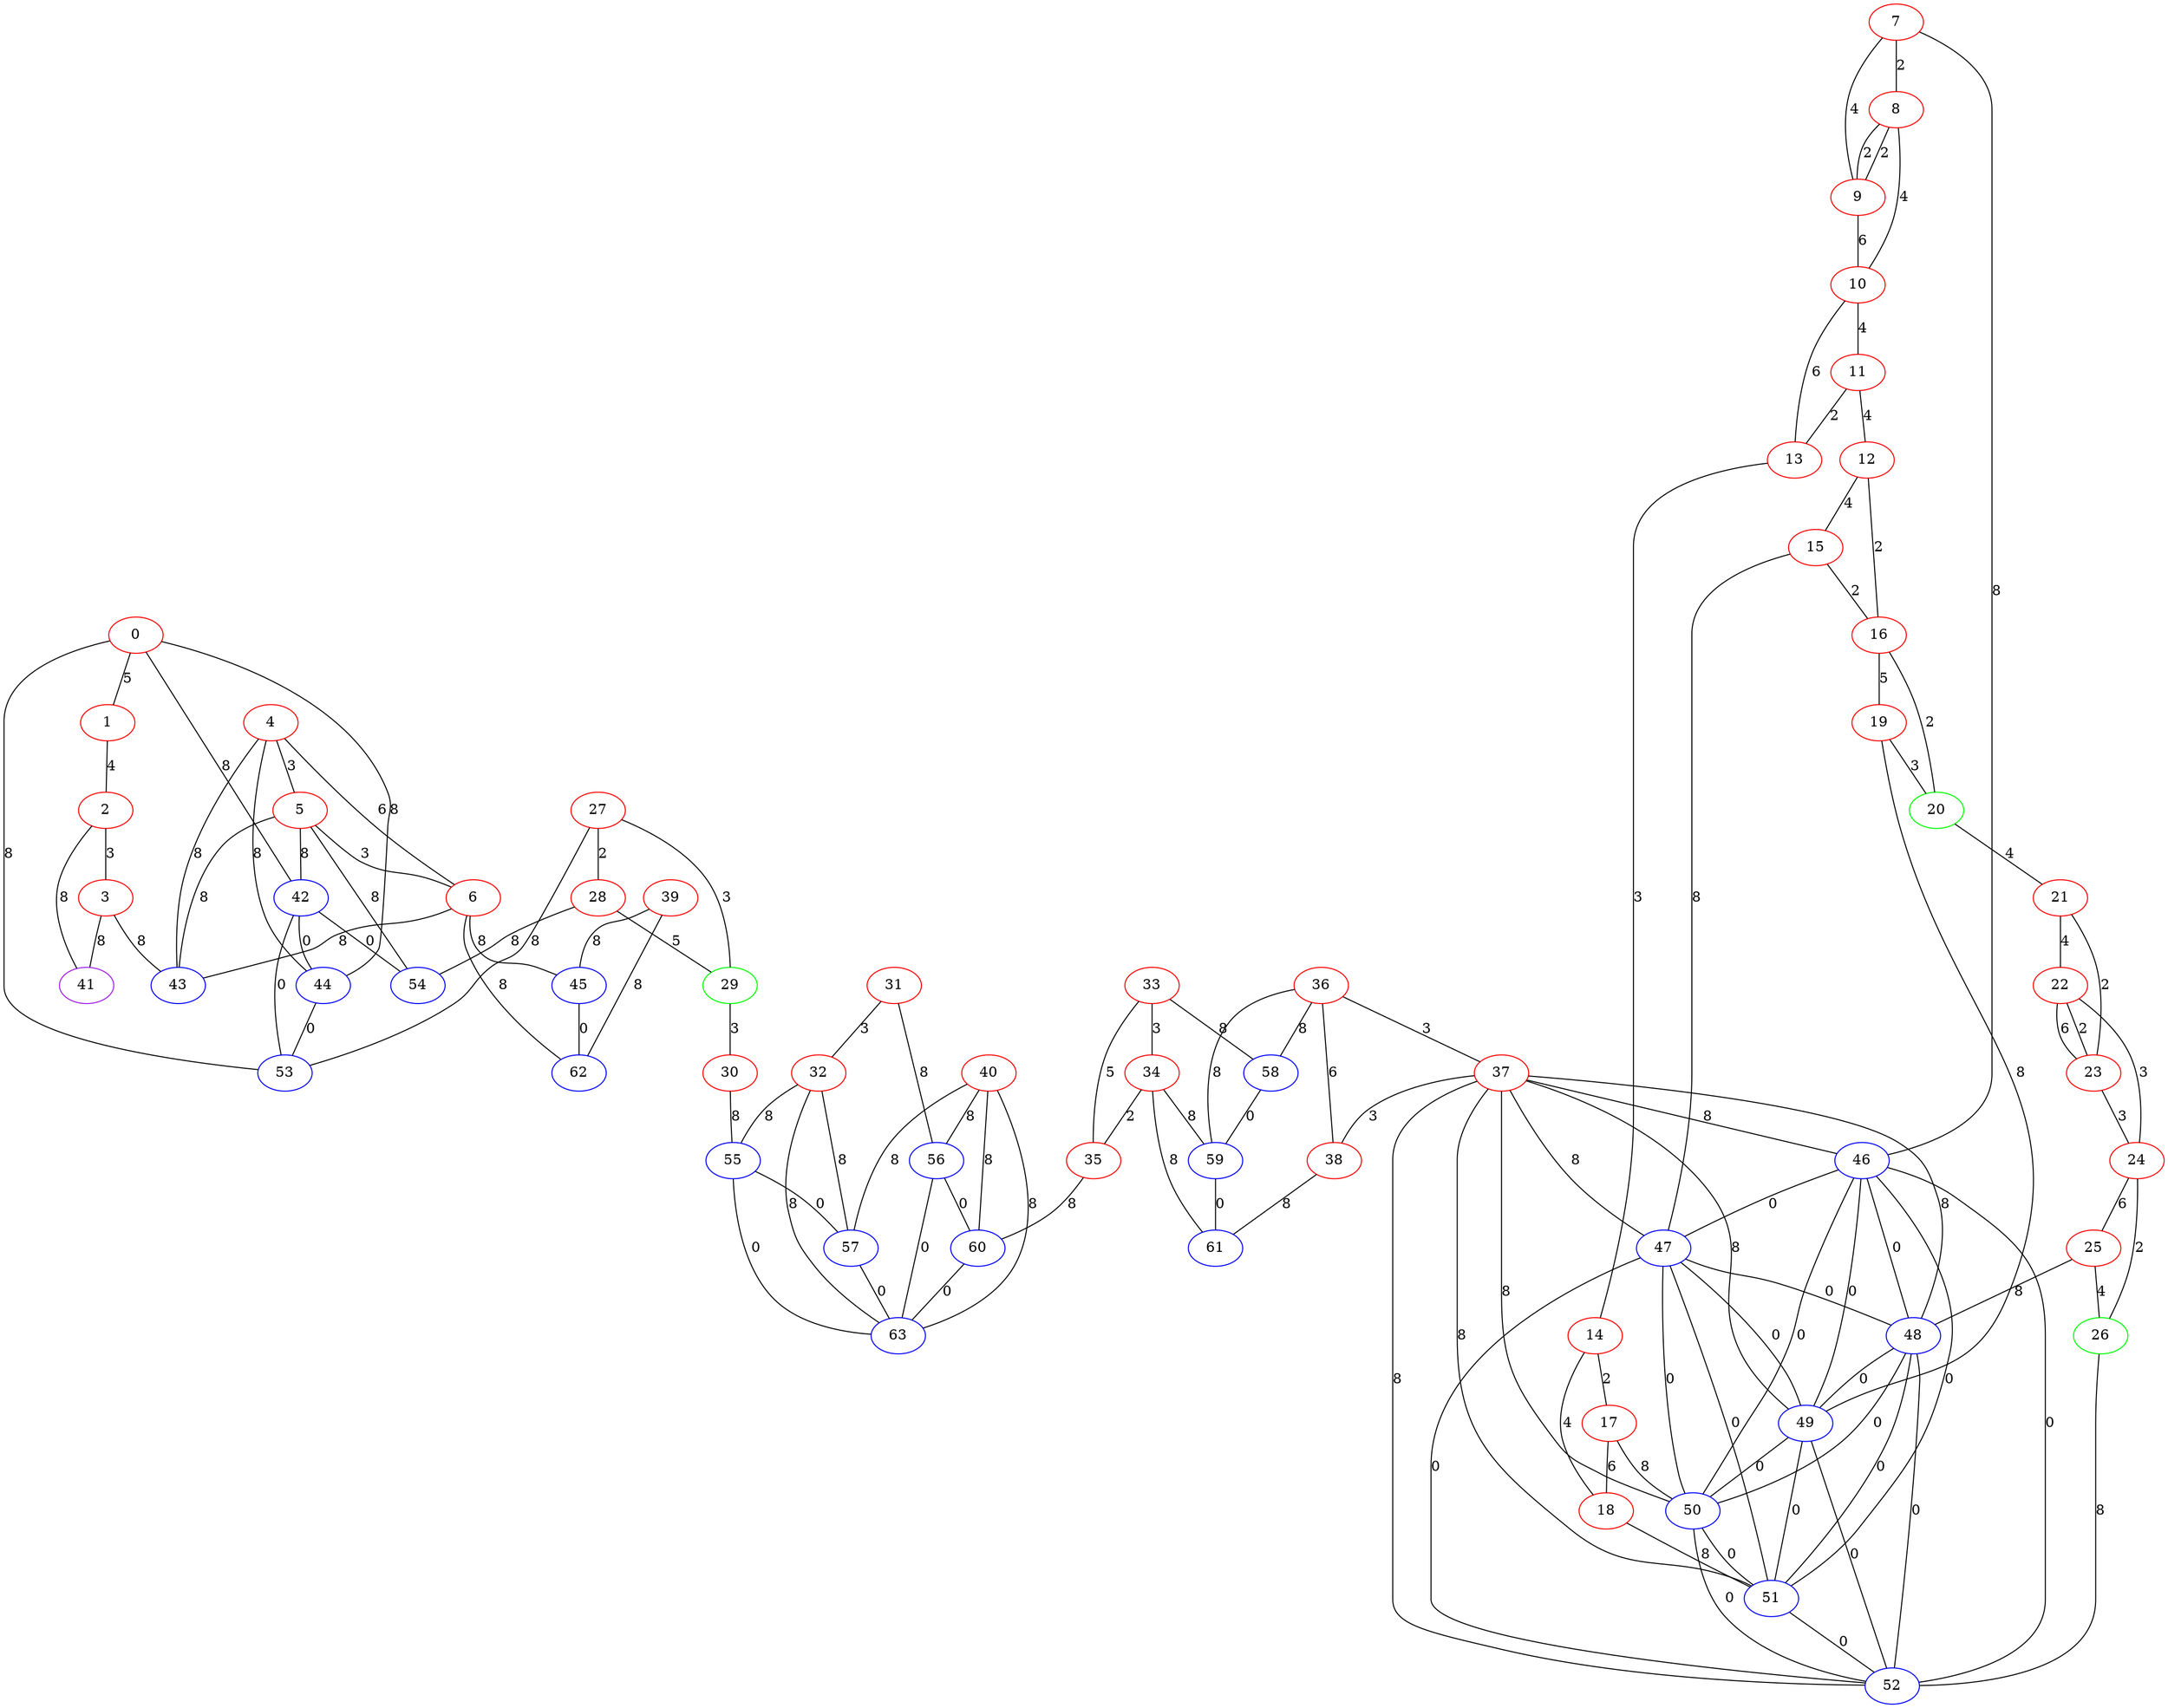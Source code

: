 graph "" {
0 [color=red, weight=1];
1 [color=red, weight=1];
2 [color=red, weight=1];
3 [color=red, weight=1];
4 [color=red, weight=1];
5 [color=red, weight=1];
6 [color=red, weight=1];
7 [color=red, weight=1];
8 [color=red, weight=1];
9 [color=red, weight=1];
10 [color=red, weight=1];
11 [color=red, weight=1];
12 [color=red, weight=1];
13 [color=red, weight=1];
14 [color=red, weight=1];
15 [color=red, weight=1];
16 [color=red, weight=1];
17 [color=red, weight=1];
18 [color=red, weight=1];
19 [color=red, weight=1];
20 [color=green, weight=2];
21 [color=red, weight=1];
22 [color=red, weight=1];
23 [color=red, weight=1];
24 [color=red, weight=1];
25 [color=red, weight=1];
26 [color=green, weight=2];
27 [color=red, weight=1];
28 [color=red, weight=1];
29 [color=green, weight=2];
30 [color=red, weight=1];
31 [color=red, weight=1];
32 [color=red, weight=1];
33 [color=red, weight=1];
34 [color=red, weight=1];
35 [color=red, weight=1];
36 [color=red, weight=1];
37 [color=red, weight=1];
38 [color=red, weight=1];
39 [color=red, weight=1];
40 [color=red, weight=1];
41 [color=purple, weight=4];
42 [color=blue, weight=3];
43 [color=blue, weight=3];
44 [color=blue, weight=3];
45 [color=blue, weight=3];
46 [color=blue, weight=3];
47 [color=blue, weight=3];
48 [color=blue, weight=3];
49 [color=blue, weight=3];
50 [color=blue, weight=3];
51 [color=blue, weight=3];
52 [color=blue, weight=3];
53 [color=blue, weight=3];
54 [color=blue, weight=3];
55 [color=blue, weight=3];
56 [color=blue, weight=3];
57 [color=blue, weight=3];
58 [color=blue, weight=3];
59 [color=blue, weight=3];
60 [color=blue, weight=3];
61 [color=blue, weight=3];
62 [color=blue, weight=3];
63 [color=blue, weight=3];
0 -- 1  [key=0, label=5];
0 -- 42  [key=0, label=8];
0 -- 44  [key=0, label=8];
0 -- 53  [key=0, label=8];
1 -- 2  [key=0, label=4];
2 -- 3  [key=0, label=3];
2 -- 41  [key=0, label=8];
3 -- 41  [key=0, label=8];
3 -- 43  [key=0, label=8];
4 -- 43  [key=0, label=8];
4 -- 44  [key=0, label=8];
4 -- 5  [key=0, label=3];
4 -- 6  [key=0, label=6];
5 -- 42  [key=0, label=8];
5 -- 43  [key=0, label=8];
5 -- 54  [key=0, label=8];
5 -- 6  [key=0, label=3];
6 -- 43  [key=0, label=8];
6 -- 62  [key=0, label=8];
6 -- 45  [key=0, label=8];
7 -- 8  [key=0, label=2];
7 -- 9  [key=0, label=4];
7 -- 46  [key=0, label=8];
8 -- 9  [key=0, label=2];
8 -- 9  [key=1, label=2];
8 -- 10  [key=0, label=4];
9 -- 10  [key=0, label=6];
10 -- 11  [key=0, label=4];
10 -- 13  [key=0, label=6];
11 -- 12  [key=0, label=4];
11 -- 13  [key=0, label=2];
12 -- 16  [key=0, label=2];
12 -- 15  [key=0, label=4];
13 -- 14  [key=0, label=3];
14 -- 17  [key=0, label=2];
14 -- 18  [key=0, label=4];
15 -- 16  [key=0, label=2];
15 -- 47  [key=0, label=8];
16 -- 19  [key=0, label=5];
16 -- 20  [key=0, label=2];
17 -- 18  [key=0, label=6];
17 -- 50  [key=0, label=8];
18 -- 51  [key=0, label=8];
19 -- 49  [key=0, label=8];
19 -- 20  [key=0, label=3];
20 -- 21  [key=0, label=4];
21 -- 22  [key=0, label=4];
21 -- 23  [key=0, label=2];
22 -- 24  [key=0, label=3];
22 -- 23  [key=0, label=2];
22 -- 23  [key=1, label=6];
23 -- 24  [key=0, label=3];
24 -- 25  [key=0, label=6];
24 -- 26  [key=0, label=2];
25 -- 48  [key=0, label=8];
25 -- 26  [key=0, label=4];
26 -- 52  [key=0, label=8];
27 -- 28  [key=0, label=2];
27 -- 29  [key=0, label=3];
27 -- 53  [key=0, label=8];
28 -- 29  [key=0, label=5];
28 -- 54  [key=0, label=8];
29 -- 30  [key=0, label=3];
30 -- 55  [key=0, label=8];
31 -- 32  [key=0, label=3];
31 -- 56  [key=0, label=8];
32 -- 57  [key=0, label=8];
32 -- 55  [key=0, label=8];
32 -- 63  [key=0, label=8];
33 -- 34  [key=0, label=3];
33 -- 35  [key=0, label=5];
33 -- 58  [key=0, label=8];
34 -- 35  [key=0, label=2];
34 -- 61  [key=0, label=8];
34 -- 59  [key=0, label=8];
35 -- 60  [key=0, label=8];
36 -- 58  [key=0, label=8];
36 -- 59  [key=0, label=8];
36 -- 37  [key=0, label=3];
36 -- 38  [key=0, label=6];
37 -- 38  [key=0, label=3];
37 -- 46  [key=0, label=8];
37 -- 47  [key=0, label=8];
37 -- 48  [key=0, label=8];
37 -- 49  [key=0, label=8];
37 -- 50  [key=0, label=8];
37 -- 51  [key=0, label=8];
37 -- 52  [key=0, label=8];
38 -- 61  [key=0, label=8];
39 -- 45  [key=0, label=8];
39 -- 62  [key=0, label=8];
40 -- 56  [key=0, label=8];
40 -- 57  [key=0, label=8];
40 -- 60  [key=0, label=8];
40 -- 63  [key=0, label=8];
42 -- 44  [key=0, label=0];
42 -- 54  [key=0, label=0];
42 -- 53  [key=0, label=0];
44 -- 53  [key=0, label=0];
45 -- 62  [key=0, label=0];
46 -- 47  [key=0, label=0];
46 -- 48  [key=0, label=0];
46 -- 49  [key=0, label=0];
46 -- 50  [key=0, label=0];
46 -- 51  [key=0, label=0];
46 -- 52  [key=0, label=0];
47 -- 48  [key=0, label=0];
47 -- 49  [key=0, label=0];
47 -- 50  [key=0, label=0];
47 -- 51  [key=0, label=0];
47 -- 52  [key=0, label=0];
48 -- 49  [key=0, label=0];
48 -- 50  [key=0, label=0];
48 -- 51  [key=0, label=0];
48 -- 52  [key=0, label=0];
49 -- 50  [key=0, label=0];
49 -- 51  [key=0, label=0];
49 -- 52  [key=0, label=0];
50 -- 51  [key=0, label=0];
50 -- 52  [key=0, label=0];
51 -- 52  [key=0, label=0];
55 -- 57  [key=0, label=0];
55 -- 63  [key=0, label=0];
56 -- 63  [key=0, label=0];
56 -- 60  [key=0, label=0];
57 -- 63  [key=0, label=0];
58 -- 59  [key=0, label=0];
59 -- 61  [key=0, label=0];
60 -- 63  [key=0, label=0];
}

